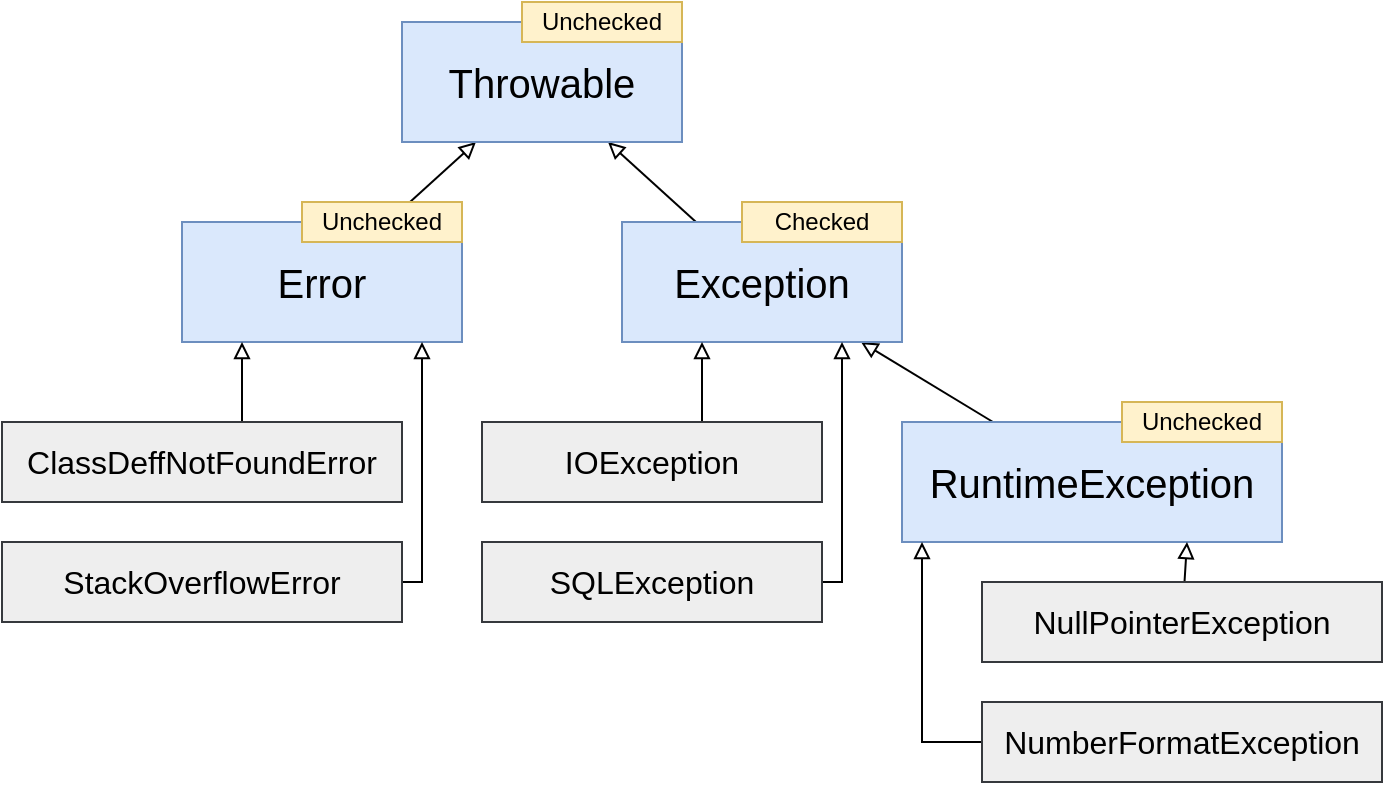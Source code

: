 <mxfile version="21.2.3" type="device">
  <diagram name="Strona-1" id="DtwsP124TrIl4JC9wT8I">
    <mxGraphModel dx="1391" dy="802" grid="1" gridSize="10" guides="1" tooltips="1" connect="1" arrows="1" fold="1" page="1" pageScale="1" pageWidth="827" pageHeight="1169" math="0" shadow="0">
      <root>
        <mxCell id="0" />
        <mxCell id="1" parent="0" />
        <mxCell id="2vhyvC70G3c1zEfVAugz-5" style="rounded=0;orthogonalLoop=1;jettySize=auto;html=1;endArrow=none;endFill=0;startArrow=block;startFill=0;" edge="1" parent="1" source="2vhyvC70G3c1zEfVAugz-1" target="2vhyvC70G3c1zEfVAugz-2">
          <mxGeometry relative="1" as="geometry" />
        </mxCell>
        <mxCell id="2vhyvC70G3c1zEfVAugz-6" style="rounded=0;orthogonalLoop=1;jettySize=auto;html=1;endArrow=none;endFill=0;startArrow=block;startFill=0;" edge="1" parent="1" source="2vhyvC70G3c1zEfVAugz-1" target="2vhyvC70G3c1zEfVAugz-3">
          <mxGeometry relative="1" as="geometry" />
        </mxCell>
        <mxCell id="2vhyvC70G3c1zEfVAugz-1" value="&lt;font style=&quot;font-size: 20px;&quot;&gt;Throwable&lt;/font&gt;" style="rounded=0;whiteSpace=wrap;html=1;fillColor=#dae8fc;strokeColor=#6c8ebf;" vertex="1" parent="1">
          <mxGeometry x="250" y="240" width="140" height="60" as="geometry" />
        </mxCell>
        <mxCell id="2vhyvC70G3c1zEfVAugz-2" value="&lt;font style=&quot;font-size: 20px;&quot;&gt;Error&lt;/font&gt;" style="rounded=0;whiteSpace=wrap;html=1;fillColor=#dae8fc;strokeColor=#6c8ebf;" vertex="1" parent="1">
          <mxGeometry x="140" y="340" width="140" height="60" as="geometry" />
        </mxCell>
        <mxCell id="2vhyvC70G3c1zEfVAugz-7" style="rounded=0;orthogonalLoop=1;jettySize=auto;html=1;endArrow=none;endFill=0;startArrow=block;startFill=0;" edge="1" parent="1" source="2vhyvC70G3c1zEfVAugz-3" target="2vhyvC70G3c1zEfVAugz-4">
          <mxGeometry relative="1" as="geometry" />
        </mxCell>
        <mxCell id="2vhyvC70G3c1zEfVAugz-3" value="&lt;font style=&quot;font-size: 20px;&quot;&gt;Exception&lt;/font&gt;" style="rounded=0;whiteSpace=wrap;html=1;fillColor=#dae8fc;strokeColor=#6c8ebf;" vertex="1" parent="1">
          <mxGeometry x="360" y="340" width="140" height="60" as="geometry" />
        </mxCell>
        <mxCell id="2vhyvC70G3c1zEfVAugz-4" value="&lt;font style=&quot;font-size: 20px;&quot;&gt;RuntimeException&lt;/font&gt;" style="rounded=0;whiteSpace=wrap;html=1;fillColor=#dae8fc;strokeColor=#6c8ebf;" vertex="1" parent="1">
          <mxGeometry x="500" y="440" width="190" height="60" as="geometry" />
        </mxCell>
        <mxCell id="2vhyvC70G3c1zEfVAugz-8" value="Unchecked" style="rounded=0;whiteSpace=wrap;html=1;fillColor=#fff2cc;strokeColor=#d6b656;" vertex="1" parent="1">
          <mxGeometry x="610" y="430" width="80" height="20" as="geometry" />
        </mxCell>
        <mxCell id="2vhyvC70G3c1zEfVAugz-9" value="Unchecked" style="rounded=0;whiteSpace=wrap;html=1;fillColor=#fff2cc;strokeColor=#d6b656;" vertex="1" parent="1">
          <mxGeometry x="200" y="330" width="80" height="20" as="geometry" />
        </mxCell>
        <mxCell id="2vhyvC70G3c1zEfVAugz-10" value="Unchecked" style="rounded=0;whiteSpace=wrap;html=1;fillColor=#fff2cc;strokeColor=#d6b656;" vertex="1" parent="1">
          <mxGeometry x="310" y="230" width="80" height="20" as="geometry" />
        </mxCell>
        <mxCell id="2vhyvC70G3c1zEfVAugz-11" value="Checked" style="rounded=0;whiteSpace=wrap;html=1;fillColor=#fff2cc;strokeColor=#d6b656;" vertex="1" parent="1">
          <mxGeometry x="420" y="330" width="80" height="20" as="geometry" />
        </mxCell>
        <mxCell id="2vhyvC70G3c1zEfVAugz-17" style="rounded=0;orthogonalLoop=1;jettySize=auto;html=1;entryX=0.75;entryY=1;entryDx=0;entryDy=0;endArrow=block;endFill=0;" edge="1" parent="1" source="2vhyvC70G3c1zEfVAugz-12" target="2vhyvC70G3c1zEfVAugz-4">
          <mxGeometry relative="1" as="geometry" />
        </mxCell>
        <mxCell id="2vhyvC70G3c1zEfVAugz-12" value="NullPointerException" style="rounded=0;whiteSpace=wrap;html=1;fontSize=16;fillColor=#eeeeee;strokeColor=#36393d;" vertex="1" parent="1">
          <mxGeometry x="540" y="520" width="200" height="40" as="geometry" />
        </mxCell>
        <mxCell id="2vhyvC70G3c1zEfVAugz-18" style="edgeStyle=orthogonalEdgeStyle;rounded=0;orthogonalLoop=1;jettySize=auto;html=1;endArrow=block;endFill=0;" edge="1" parent="1" source="2vhyvC70G3c1zEfVAugz-14" target="2vhyvC70G3c1zEfVAugz-4">
          <mxGeometry relative="1" as="geometry">
            <Array as="points">
              <mxPoint x="510" y="600" />
            </Array>
          </mxGeometry>
        </mxCell>
        <mxCell id="2vhyvC70G3c1zEfVAugz-14" value="NumberFormatException" style="rounded=0;whiteSpace=wrap;html=1;fontSize=16;fillColor=#eeeeee;strokeColor=#36393d;" vertex="1" parent="1">
          <mxGeometry x="540" y="580" width="200" height="40" as="geometry" />
        </mxCell>
        <mxCell id="2vhyvC70G3c1zEfVAugz-20" style="edgeStyle=orthogonalEdgeStyle;rounded=0;orthogonalLoop=1;jettySize=auto;html=1;endArrow=block;endFill=0;" edge="1" parent="1" source="2vhyvC70G3c1zEfVAugz-15" target="2vhyvC70G3c1zEfVAugz-2">
          <mxGeometry relative="1" as="geometry">
            <Array as="points">
              <mxPoint x="170" y="430" />
              <mxPoint x="170" y="430" />
            </Array>
          </mxGeometry>
        </mxCell>
        <mxCell id="2vhyvC70G3c1zEfVAugz-15" value="ClassDeffNotFoundError" style="rounded=0;whiteSpace=wrap;html=1;fontSize=16;fillColor=#eeeeee;strokeColor=#36393d;" vertex="1" parent="1">
          <mxGeometry x="50" y="440" width="200" height="40" as="geometry" />
        </mxCell>
        <mxCell id="2vhyvC70G3c1zEfVAugz-21" style="edgeStyle=orthogonalEdgeStyle;rounded=0;orthogonalLoop=1;jettySize=auto;html=1;endArrow=block;endFill=0;" edge="1" parent="1" source="2vhyvC70G3c1zEfVAugz-16" target="2vhyvC70G3c1zEfVAugz-2">
          <mxGeometry relative="1" as="geometry">
            <Array as="points">
              <mxPoint x="260" y="520" />
            </Array>
          </mxGeometry>
        </mxCell>
        <mxCell id="2vhyvC70G3c1zEfVAugz-16" value="StackOverflowError" style="rounded=0;whiteSpace=wrap;html=1;fontSize=16;fillColor=#eeeeee;strokeColor=#36393d;" vertex="1" parent="1">
          <mxGeometry x="50" y="500" width="200" height="40" as="geometry" />
        </mxCell>
        <mxCell id="2vhyvC70G3c1zEfVAugz-24" style="edgeStyle=orthogonalEdgeStyle;rounded=0;orthogonalLoop=1;jettySize=auto;html=1;endArrow=block;endFill=0;" edge="1" parent="1" source="2vhyvC70G3c1zEfVAugz-22" target="2vhyvC70G3c1zEfVAugz-3">
          <mxGeometry relative="1" as="geometry">
            <Array as="points">
              <mxPoint x="400" y="430" />
              <mxPoint x="400" y="430" />
            </Array>
          </mxGeometry>
        </mxCell>
        <mxCell id="2vhyvC70G3c1zEfVAugz-22" value="IOException" style="rounded=0;whiteSpace=wrap;html=1;fontSize=16;fillColor=#eeeeee;strokeColor=#36393d;" vertex="1" parent="1">
          <mxGeometry x="290" y="440" width="170" height="40" as="geometry" />
        </mxCell>
        <mxCell id="2vhyvC70G3c1zEfVAugz-25" style="edgeStyle=orthogonalEdgeStyle;rounded=0;orthogonalLoop=1;jettySize=auto;html=1;endArrow=block;endFill=0;" edge="1" parent="1" source="2vhyvC70G3c1zEfVAugz-23" target="2vhyvC70G3c1zEfVAugz-3">
          <mxGeometry relative="1" as="geometry">
            <Array as="points">
              <mxPoint x="470" y="520" />
            </Array>
          </mxGeometry>
        </mxCell>
        <mxCell id="2vhyvC70G3c1zEfVAugz-23" value="SQLException" style="rounded=0;whiteSpace=wrap;html=1;fontSize=16;fillColor=#eeeeee;strokeColor=#36393d;" vertex="1" parent="1">
          <mxGeometry x="290" y="500" width="170" height="40" as="geometry" />
        </mxCell>
      </root>
    </mxGraphModel>
  </diagram>
</mxfile>
